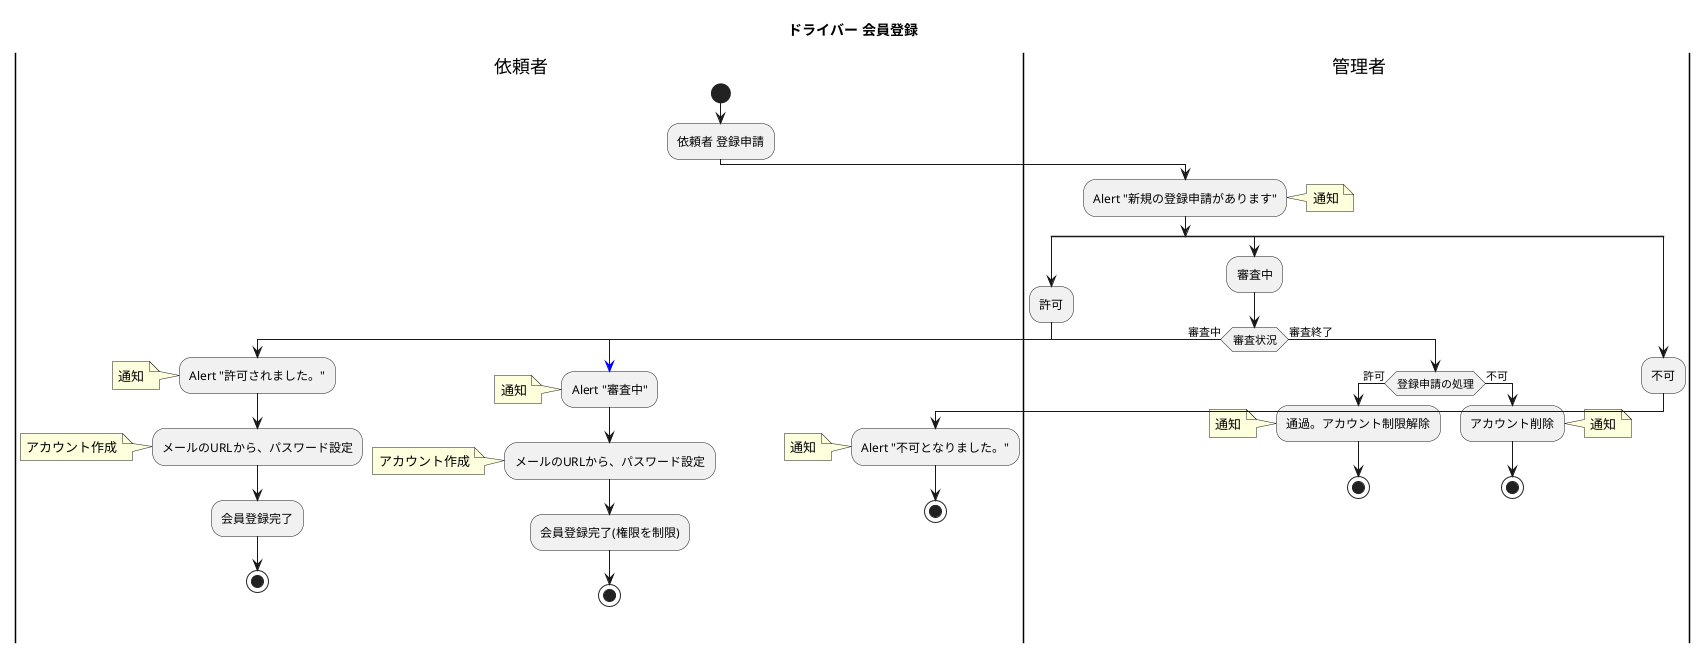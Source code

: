 @startuml
title ドライバー 会員登録
|driver| 依頼者
|admin| 管理者

|driver|
start
:依頼者 登録申請;
|admin|
:Alert "新規の登録申請があります";
note right: 通知

split
  |admin|
  :許可;
  |driver|
  :Alert "許可されました。";
  note left: 通知
  :メールのURLから、パスワード設定;
  note left: アカウント作成
  :会員登録完了;
  stop
split again
  |admin|
  :審査中;
  if(審査状況) is (審査中) then
    -[#blue]->
    |driver|
    :Alert "審査中"; 
    note left: 通知
    :メールのURLから、パスワード設定;
    note left: アカウント作成
    :会員登録完了(権限を制限);
    stop
  else (審査終了)
    |admin|
    if(登録申請の処理) is (許可) then
      :通過。アカウント制限解除;
      note left: 通知
      stop
    else (不可)
      :アカウント削除;
      note right: 通知
      stop
    endif
  endif

split again
  |admin|
  :不可;

  |driver|
  :Alert "不可となりました。";
  note left: 通知
  stop
endsplit
@enduml
